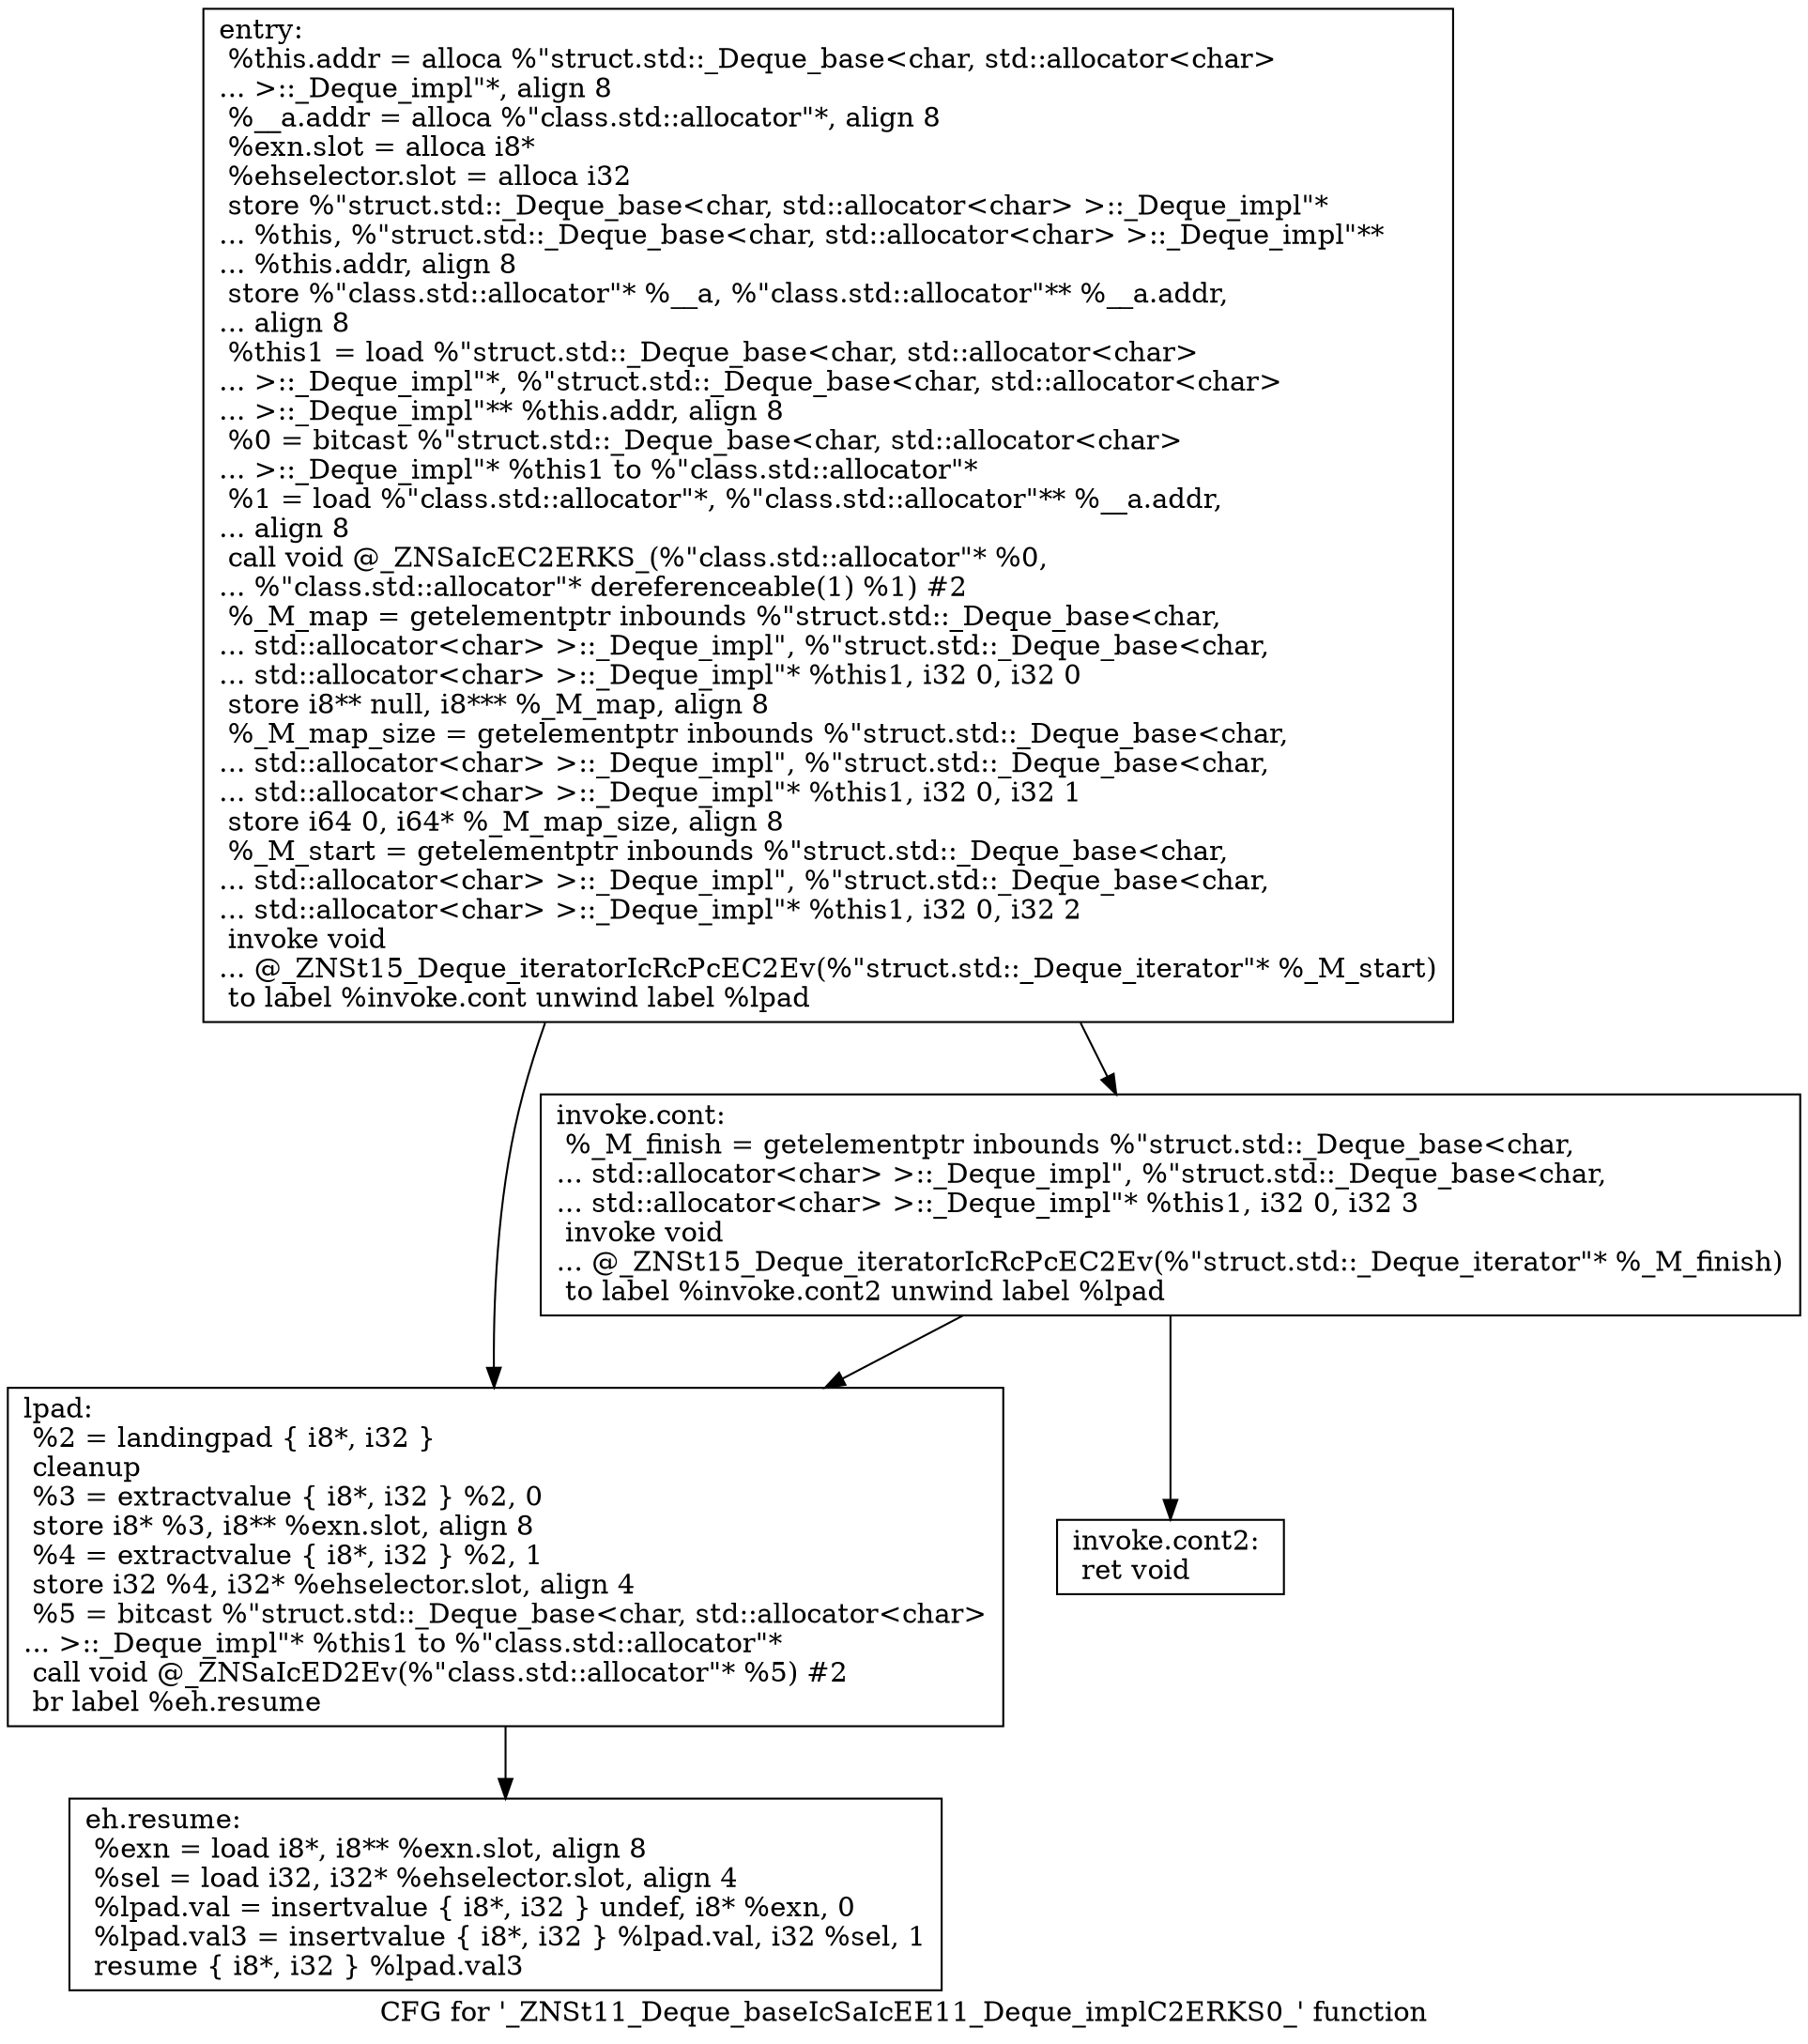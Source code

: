 digraph "CFG for '_ZNSt11_Deque_baseIcSaIcEE11_Deque_implC2ERKS0_' function" {
	label="CFG for '_ZNSt11_Deque_baseIcSaIcEE11_Deque_implC2ERKS0_' function";

	Node0x6b95f20 [shape=record,label="{entry:\l  %this.addr = alloca %\"struct.std::_Deque_base\<char, std::allocator\<char\>\l... \>::_Deque_impl\"*, align 8\l  %__a.addr = alloca %\"class.std::allocator\"*, align 8\l  %exn.slot = alloca i8*\l  %ehselector.slot = alloca i32\l  store %\"struct.std::_Deque_base\<char, std::allocator\<char\> \>::_Deque_impl\"*\l... %this, %\"struct.std::_Deque_base\<char, std::allocator\<char\> \>::_Deque_impl\"**\l... %this.addr, align 8\l  store %\"class.std::allocator\"* %__a, %\"class.std::allocator\"** %__a.addr,\l... align 8\l  %this1 = load %\"struct.std::_Deque_base\<char, std::allocator\<char\>\l... \>::_Deque_impl\"*, %\"struct.std::_Deque_base\<char, std::allocator\<char\>\l... \>::_Deque_impl\"** %this.addr, align 8\l  %0 = bitcast %\"struct.std::_Deque_base\<char, std::allocator\<char\>\l... \>::_Deque_impl\"* %this1 to %\"class.std::allocator\"*\l  %1 = load %\"class.std::allocator\"*, %\"class.std::allocator\"** %__a.addr,\l... align 8\l  call void @_ZNSaIcEC2ERKS_(%\"class.std::allocator\"* %0,\l... %\"class.std::allocator\"* dereferenceable(1) %1) #2\l  %_M_map = getelementptr inbounds %\"struct.std::_Deque_base\<char,\l... std::allocator\<char\> \>::_Deque_impl\", %\"struct.std::_Deque_base\<char,\l... std::allocator\<char\> \>::_Deque_impl\"* %this1, i32 0, i32 0\l  store i8** null, i8*** %_M_map, align 8\l  %_M_map_size = getelementptr inbounds %\"struct.std::_Deque_base\<char,\l... std::allocator\<char\> \>::_Deque_impl\", %\"struct.std::_Deque_base\<char,\l... std::allocator\<char\> \>::_Deque_impl\"* %this1, i32 0, i32 1\l  store i64 0, i64* %_M_map_size, align 8\l  %_M_start = getelementptr inbounds %\"struct.std::_Deque_base\<char,\l... std::allocator\<char\> \>::_Deque_impl\", %\"struct.std::_Deque_base\<char,\l... std::allocator\<char\> \>::_Deque_impl\"* %this1, i32 0, i32 2\l  invoke void\l... @_ZNSt15_Deque_iteratorIcRcPcEC2Ev(%\"struct.std::_Deque_iterator\"* %_M_start)\l          to label %invoke.cont unwind label %lpad\l}"];
	Node0x6b95f20 -> Node0x6b96960;
	Node0x6b95f20 -> Node0x6b96a40;
	Node0x6b96960 [shape=record,label="{invoke.cont:                                      \l  %_M_finish = getelementptr inbounds %\"struct.std::_Deque_base\<char,\l... std::allocator\<char\> \>::_Deque_impl\", %\"struct.std::_Deque_base\<char,\l... std::allocator\<char\> \>::_Deque_impl\"* %this1, i32 0, i32 3\l  invoke void\l... @_ZNSt15_Deque_iteratorIcRcPcEC2Ev(%\"struct.std::_Deque_iterator\"* %_M_finish)\l          to label %invoke.cont2 unwind label %lpad\l}"];
	Node0x6b96960 -> Node0x6b96db0;
	Node0x6b96960 -> Node0x6b96a40;
	Node0x6b96db0 [shape=record,label="{invoke.cont2:                                     \l  ret void\l}"];
	Node0x6b96a40 [shape=record,label="{lpad:                                             \l  %2 = landingpad \{ i8*, i32 \}\l          cleanup\l  %3 = extractvalue \{ i8*, i32 \} %2, 0\l  store i8* %3, i8** %exn.slot, align 8\l  %4 = extractvalue \{ i8*, i32 \} %2, 1\l  store i32 %4, i32* %ehselector.slot, align 4\l  %5 = bitcast %\"struct.std::_Deque_base\<char, std::allocator\<char\>\l... \>::_Deque_impl\"* %this1 to %\"class.std::allocator\"*\l  call void @_ZNSaIcED2Ev(%\"class.std::allocator\"* %5) #2\l  br label %eh.resume\l}"];
	Node0x6b96a40 -> Node0x6b972a0;
	Node0x6b972a0 [shape=record,label="{eh.resume:                                        \l  %exn = load i8*, i8** %exn.slot, align 8\l  %sel = load i32, i32* %ehselector.slot, align 4\l  %lpad.val = insertvalue \{ i8*, i32 \} undef, i8* %exn, 0\l  %lpad.val3 = insertvalue \{ i8*, i32 \} %lpad.val, i32 %sel, 1\l  resume \{ i8*, i32 \} %lpad.val3\l}"];
}
